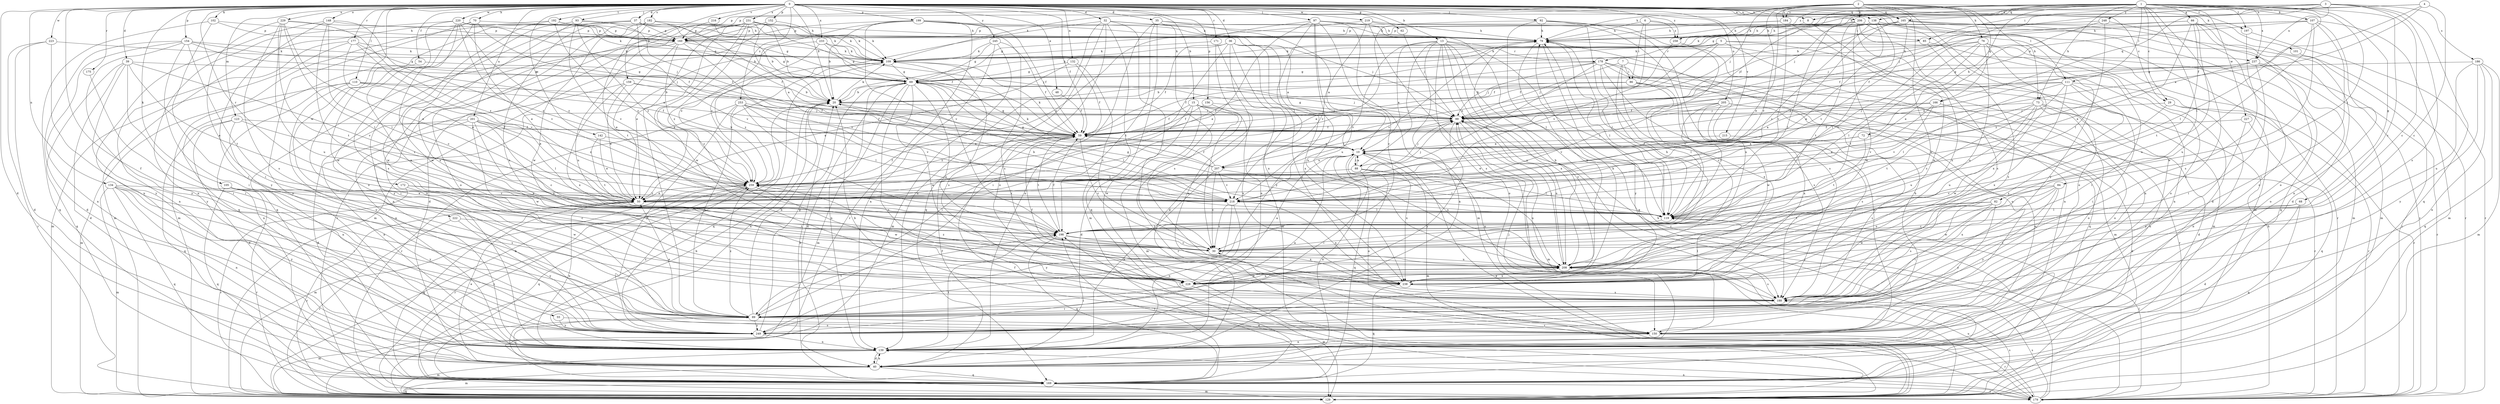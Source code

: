 strict digraph  {
0;
1;
2;
3;
4;
5;
6;
7;
8;
10;
13;
15;
20;
29;
30;
32;
35;
36;
37;
39;
40;
48;
50;
54;
55;
59;
62;
66;
68;
69;
70;
72;
73;
76;
79;
82;
84;
85;
86;
88;
89;
92;
93;
97;
99;
101;
102;
105;
107;
109;
110;
111;
119;
123;
129;
132;
134;
138;
139;
142;
148;
150;
152;
154;
156;
159;
160;
165;
166;
169;
171;
172;
175;
177;
178;
179;
182;
184;
186;
188;
192;
197;
198;
199;
201;
205;
206;
207;
208;
215;
216;
218;
219;
220;
222;
223;
227;
228;
229;
231;
233;
237;
238;
245;
248;
249;
253;
258;
259;
0 -> 8  [label=a];
0 -> 13  [label=b];
0 -> 15  [label=b];
0 -> 20  [label=b];
0 -> 29  [label=c];
0 -> 32  [label=d];
0 -> 35  [label=d];
0 -> 36  [label=d];
0 -> 37  [label=d];
0 -> 39  [label=d];
0 -> 40  [label=d];
0 -> 48  [label=e];
0 -> 54  [label=f];
0 -> 55  [label=f];
0 -> 59  [label=f];
0 -> 62  [label=g];
0 -> 70  [label=h];
0 -> 92  [label=j];
0 -> 93  [label=j];
0 -> 97  [label=j];
0 -> 101  [label=k];
0 -> 102  [label=k];
0 -> 105  [label=k];
0 -> 110  [label=l];
0 -> 111  [label=l];
0 -> 123  [label=m];
0 -> 129  [label=m];
0 -> 132  [label=n];
0 -> 134  [label=n];
0 -> 138  [label=n];
0 -> 142  [label=o];
0 -> 148  [label=o];
0 -> 152  [label=p];
0 -> 154  [label=p];
0 -> 156  [label=p];
0 -> 159  [label=p];
0 -> 165  [label=q];
0 -> 171  [label=r];
0 -> 172  [label=r];
0 -> 175  [label=r];
0 -> 177  [label=r];
0 -> 182  [label=s];
0 -> 192  [label=t];
0 -> 199  [label=u];
0 -> 201  [label=u];
0 -> 205  [label=u];
0 -> 206  [label=u];
0 -> 215  [label=v];
0 -> 216  [label=v];
0 -> 219  [label=w];
0 -> 220  [label=w];
0 -> 222  [label=w];
0 -> 223  [label=w];
0 -> 229  [label=x];
0 -> 231  [label=x];
0 -> 233  [label=x];
0 -> 245  [label=y];
0 -> 253  [label=z];
0 -> 258  [label=z];
1 -> 29  [label=c];
1 -> 30  [label=c];
1 -> 59  [label=f];
1 -> 66  [label=g];
1 -> 68  [label=g];
1 -> 69  [label=g];
1 -> 72  [label=h];
1 -> 73  [label=h];
1 -> 82  [label=i];
1 -> 84  [label=i];
1 -> 99  [label=j];
1 -> 107  [label=k];
1 -> 109  [label=k];
1 -> 111  [label=l];
1 -> 119  [label=l];
1 -> 160  [label=p];
1 -> 165  [label=q];
1 -> 184  [label=s];
1 -> 197  [label=t];
1 -> 227  [label=w];
1 -> 237  [label=x];
1 -> 248  [label=y];
1 -> 249  [label=y];
1 -> 258  [label=z];
2 -> 50  [label=e];
2 -> 73  [label=h];
2 -> 76  [label=h];
2 -> 79  [label=h];
2 -> 99  [label=j];
2 -> 109  [label=k];
2 -> 165  [label=q];
2 -> 166  [label=q];
2 -> 184  [label=s];
2 -> 197  [label=t];
2 -> 206  [label=u];
2 -> 218  [label=v];
2 -> 228  [label=w];
2 -> 249  [label=y];
3 -> 8  [label=a];
3 -> 20  [label=b];
3 -> 30  [label=c];
3 -> 85  [label=i];
3 -> 99  [label=j];
3 -> 160  [label=p];
3 -> 166  [label=q];
3 -> 169  [label=q];
3 -> 186  [label=s];
3 -> 188  [label=s];
3 -> 237  [label=x];
4 -> 10  [label=a];
4 -> 30  [label=c];
4 -> 59  [label=f];
4 -> 79  [label=h];
4 -> 138  [label=n];
5 -> 59  [label=f];
5 -> 109  [label=k];
5 -> 129  [label=m];
5 -> 139  [label=n];
5 -> 178  [label=r];
5 -> 207  [label=u];
5 -> 237  [label=x];
6 -> 79  [label=h];
6 -> 85  [label=i];
6 -> 86  [label=i];
6 -> 218  [label=v];
6 -> 258  [label=z];
7 -> 30  [label=c];
7 -> 86  [label=i];
7 -> 99  [label=j];
7 -> 119  [label=l];
7 -> 150  [label=o];
8 -> 79  [label=h];
8 -> 228  [label=w];
10 -> 88  [label=i];
10 -> 129  [label=m];
10 -> 169  [label=q];
10 -> 207  [label=u];
10 -> 208  [label=u];
10 -> 238  [label=x];
13 -> 10  [label=a];
13 -> 88  [label=i];
13 -> 119  [label=l];
13 -> 139  [label=n];
13 -> 150  [label=o];
13 -> 178  [label=r];
13 -> 179  [label=r];
13 -> 188  [label=s];
13 -> 208  [label=u];
13 -> 218  [label=v];
13 -> 238  [label=x];
15 -> 30  [label=c];
15 -> 40  [label=d];
15 -> 59  [label=f];
15 -> 89  [label=i];
15 -> 99  [label=j];
15 -> 179  [label=r];
15 -> 228  [label=w];
15 -> 238  [label=x];
20 -> 99  [label=j];
20 -> 109  [label=k];
20 -> 119  [label=l];
20 -> 139  [label=n];
29 -> 99  [label=j];
29 -> 139  [label=n];
29 -> 179  [label=r];
29 -> 208  [label=u];
30 -> 79  [label=h];
30 -> 208  [label=u];
32 -> 30  [label=c];
32 -> 79  [label=h];
32 -> 99  [label=j];
32 -> 129  [label=m];
32 -> 139  [label=n];
32 -> 150  [label=o];
32 -> 169  [label=q];
32 -> 259  [label=z];
35 -> 10  [label=a];
35 -> 79  [label=h];
35 -> 139  [label=n];
35 -> 169  [label=q];
35 -> 188  [label=s];
35 -> 198  [label=t];
36 -> 40  [label=d];
36 -> 59  [label=f];
36 -> 89  [label=i];
36 -> 109  [label=k];
36 -> 129  [label=m];
36 -> 188  [label=s];
36 -> 208  [label=u];
36 -> 238  [label=x];
37 -> 59  [label=f];
37 -> 69  [label=g];
37 -> 109  [label=k];
37 -> 150  [label=o];
37 -> 160  [label=p];
37 -> 169  [label=q];
37 -> 218  [label=v];
37 -> 238  [label=x];
39 -> 40  [label=d];
39 -> 50  [label=e];
39 -> 69  [label=g];
39 -> 89  [label=i];
39 -> 169  [label=q];
39 -> 218  [label=v];
39 -> 249  [label=y];
40 -> 10  [label=a];
40 -> 50  [label=e];
40 -> 59  [label=f];
40 -> 89  [label=i];
40 -> 129  [label=m];
40 -> 139  [label=n];
40 -> 169  [label=q];
48 -> 59  [label=f];
50 -> 119  [label=l];
50 -> 139  [label=n];
50 -> 169  [label=q];
50 -> 179  [label=r];
54 -> 69  [label=g];
54 -> 89  [label=i];
55 -> 150  [label=o];
55 -> 249  [label=y];
59 -> 10  [label=a];
59 -> 30  [label=c];
59 -> 69  [label=g];
59 -> 109  [label=k];
59 -> 198  [label=t];
59 -> 259  [label=z];
62 -> 99  [label=j];
66 -> 40  [label=d];
66 -> 50  [label=e];
66 -> 59  [label=f];
66 -> 150  [label=o];
66 -> 160  [label=p];
66 -> 179  [label=r];
66 -> 198  [label=t];
66 -> 208  [label=u];
68 -> 30  [label=c];
68 -> 40  [label=d];
68 -> 119  [label=l];
68 -> 169  [label=q];
69 -> 20  [label=b];
69 -> 40  [label=d];
69 -> 99  [label=j];
69 -> 129  [label=m];
69 -> 139  [label=n];
69 -> 150  [label=o];
69 -> 198  [label=t];
69 -> 208  [label=u];
69 -> 228  [label=w];
70 -> 50  [label=e];
70 -> 59  [label=f];
70 -> 129  [label=m];
70 -> 139  [label=n];
70 -> 160  [label=p];
70 -> 188  [label=s];
72 -> 10  [label=a];
72 -> 40  [label=d];
72 -> 50  [label=e];
72 -> 198  [label=t];
73 -> 40  [label=d];
73 -> 99  [label=j];
73 -> 139  [label=n];
73 -> 150  [label=o];
73 -> 198  [label=t];
73 -> 208  [label=u];
73 -> 218  [label=v];
73 -> 228  [label=w];
76 -> 89  [label=i];
76 -> 109  [label=k];
76 -> 119  [label=l];
76 -> 150  [label=o];
76 -> 198  [label=t];
76 -> 208  [label=u];
76 -> 218  [label=v];
76 -> 238  [label=x];
79 -> 109  [label=k];
79 -> 119  [label=l];
79 -> 208  [label=u];
79 -> 218  [label=v];
79 -> 249  [label=y];
82 -> 89  [label=i];
82 -> 119  [label=l];
82 -> 188  [label=s];
82 -> 198  [label=t];
82 -> 228  [label=w];
82 -> 249  [label=y];
84 -> 188  [label=s];
84 -> 208  [label=u];
84 -> 218  [label=v];
84 -> 228  [label=w];
84 -> 238  [label=x];
84 -> 249  [label=y];
85 -> 109  [label=k];
85 -> 139  [label=n];
85 -> 188  [label=s];
86 -> 20  [label=b];
86 -> 59  [label=f];
86 -> 119  [label=l];
86 -> 179  [label=r];
86 -> 228  [label=w];
88 -> 10  [label=a];
88 -> 89  [label=i];
88 -> 99  [label=j];
88 -> 119  [label=l];
88 -> 150  [label=o];
88 -> 208  [label=u];
88 -> 259  [label=z];
89 -> 20  [label=b];
89 -> 50  [label=e];
89 -> 129  [label=m];
89 -> 150  [label=o];
89 -> 198  [label=t];
89 -> 249  [label=y];
89 -> 259  [label=z];
92 -> 50  [label=e];
92 -> 79  [label=h];
92 -> 169  [label=q];
92 -> 179  [label=r];
92 -> 188  [label=s];
92 -> 208  [label=u];
93 -> 59  [label=f];
93 -> 79  [label=h];
93 -> 218  [label=v];
93 -> 228  [label=w];
93 -> 238  [label=x];
93 -> 259  [label=z];
97 -> 30  [label=c];
97 -> 50  [label=e];
97 -> 79  [label=h];
97 -> 119  [label=l];
97 -> 129  [label=m];
97 -> 139  [label=n];
97 -> 208  [label=u];
97 -> 249  [label=y];
97 -> 259  [label=z];
99 -> 59  [label=f];
99 -> 69  [label=g];
99 -> 129  [label=m];
99 -> 208  [label=u];
99 -> 249  [label=y];
101 -> 179  [label=r];
102 -> 79  [label=h];
102 -> 89  [label=i];
102 -> 160  [label=p];
102 -> 169  [label=q];
105 -> 30  [label=c];
105 -> 50  [label=e];
105 -> 169  [label=q];
105 -> 179  [label=r];
105 -> 249  [label=y];
107 -> 59  [label=f];
107 -> 79  [label=h];
107 -> 89  [label=i];
107 -> 99  [label=j];
107 -> 129  [label=m];
107 -> 139  [label=n];
107 -> 208  [label=u];
107 -> 228  [label=w];
109 -> 69  [label=g];
109 -> 169  [label=q];
109 -> 188  [label=s];
109 -> 259  [label=z];
110 -> 20  [label=b];
110 -> 50  [label=e];
110 -> 59  [label=f];
110 -> 129  [label=m];
110 -> 139  [label=n];
110 -> 249  [label=y];
111 -> 20  [label=b];
111 -> 30  [label=c];
111 -> 59  [label=f];
111 -> 89  [label=i];
111 -> 119  [label=l];
111 -> 179  [label=r];
111 -> 188  [label=s];
111 -> 238  [label=x];
119 -> 69  [label=g];
119 -> 198  [label=t];
123 -> 40  [label=d];
123 -> 59  [label=f];
123 -> 139  [label=n];
123 -> 169  [label=q];
123 -> 259  [label=z];
129 -> 10  [label=a];
129 -> 20  [label=b];
129 -> 169  [label=q];
129 -> 188  [label=s];
132 -> 30  [label=c];
132 -> 50  [label=e];
132 -> 59  [label=f];
132 -> 69  [label=g];
134 -> 89  [label=i];
134 -> 129  [label=m];
134 -> 139  [label=n];
134 -> 169  [label=q];
134 -> 188  [label=s];
134 -> 218  [label=v];
134 -> 249  [label=y];
138 -> 20  [label=b];
138 -> 40  [label=d];
138 -> 50  [label=e];
138 -> 79  [label=h];
138 -> 109  [label=k];
138 -> 119  [label=l];
138 -> 150  [label=o];
138 -> 218  [label=v];
139 -> 40  [label=d];
139 -> 99  [label=j];
139 -> 129  [label=m];
139 -> 198  [label=t];
142 -> 10  [label=a];
142 -> 50  [label=e];
142 -> 198  [label=t];
148 -> 30  [label=c];
148 -> 119  [label=l];
148 -> 139  [label=n];
148 -> 160  [label=p];
148 -> 249  [label=y];
148 -> 259  [label=z];
150 -> 20  [label=b];
150 -> 79  [label=h];
150 -> 99  [label=j];
150 -> 139  [label=n];
150 -> 179  [label=r];
150 -> 198  [label=t];
152 -> 109  [label=k];
152 -> 129  [label=m];
152 -> 160  [label=p];
154 -> 10  [label=a];
154 -> 40  [label=d];
154 -> 89  [label=i];
154 -> 99  [label=j];
154 -> 109  [label=k];
154 -> 139  [label=n];
154 -> 198  [label=t];
154 -> 249  [label=y];
156 -> 59  [label=f];
156 -> 99  [label=j];
156 -> 129  [label=m];
159 -> 20  [label=b];
159 -> 50  [label=e];
159 -> 59  [label=f];
159 -> 139  [label=n];
159 -> 238  [label=x];
160 -> 50  [label=e];
160 -> 69  [label=g];
160 -> 109  [label=k];
160 -> 208  [label=u];
160 -> 218  [label=v];
160 -> 249  [label=y];
160 -> 259  [label=z];
165 -> 79  [label=h];
165 -> 99  [label=j];
165 -> 129  [label=m];
165 -> 169  [label=q];
165 -> 179  [label=r];
165 -> 218  [label=v];
165 -> 259  [label=z];
166 -> 10  [label=a];
166 -> 50  [label=e];
166 -> 99  [label=j];
166 -> 150  [label=o];
166 -> 218  [label=v];
169 -> 20  [label=b];
169 -> 79  [label=h];
169 -> 129  [label=m];
169 -> 179  [label=r];
169 -> 198  [label=t];
169 -> 259  [label=z];
171 -> 109  [label=k];
171 -> 150  [label=o];
171 -> 238  [label=x];
172 -> 50  [label=e];
172 -> 179  [label=r];
172 -> 218  [label=v];
172 -> 228  [label=w];
175 -> 89  [label=i];
177 -> 50  [label=e];
177 -> 69  [label=g];
177 -> 109  [label=k];
177 -> 129  [label=m];
177 -> 139  [label=n];
177 -> 218  [label=v];
178 -> 59  [label=f];
178 -> 69  [label=g];
178 -> 99  [label=j];
178 -> 129  [label=m];
178 -> 139  [label=n];
178 -> 169  [label=q];
178 -> 188  [label=s];
178 -> 238  [label=x];
178 -> 259  [label=z];
179 -> 20  [label=b];
179 -> 30  [label=c];
179 -> 59  [label=f];
179 -> 79  [label=h];
179 -> 99  [label=j];
179 -> 119  [label=l];
179 -> 139  [label=n];
179 -> 188  [label=s];
179 -> 208  [label=u];
182 -> 20  [label=b];
182 -> 79  [label=h];
182 -> 109  [label=k];
182 -> 150  [label=o];
182 -> 169  [label=q];
182 -> 198  [label=t];
182 -> 228  [label=w];
184 -> 79  [label=h];
184 -> 139  [label=n];
184 -> 160  [label=p];
184 -> 218  [label=v];
186 -> 69  [label=g];
186 -> 129  [label=m];
186 -> 139  [label=n];
186 -> 169  [label=q];
186 -> 208  [label=u];
186 -> 249  [label=y];
188 -> 10  [label=a];
188 -> 89  [label=i];
192 -> 69  [label=g];
192 -> 129  [label=m];
192 -> 160  [label=p];
192 -> 228  [label=w];
192 -> 259  [label=z];
197 -> 179  [label=r];
197 -> 188  [label=s];
198 -> 30  [label=c];
198 -> 59  [label=f];
198 -> 169  [label=q];
198 -> 238  [label=x];
199 -> 10  [label=a];
199 -> 20  [label=b];
199 -> 59  [label=f];
199 -> 79  [label=h];
199 -> 160  [label=p];
199 -> 179  [label=r];
199 -> 188  [label=s];
199 -> 218  [label=v];
199 -> 259  [label=z];
201 -> 30  [label=c];
201 -> 40  [label=d];
201 -> 59  [label=f];
201 -> 119  [label=l];
201 -> 139  [label=n];
201 -> 208  [label=u];
201 -> 228  [label=w];
201 -> 259  [label=z];
205 -> 99  [label=j];
205 -> 119  [label=l];
205 -> 139  [label=n];
205 -> 179  [label=r];
205 -> 188  [label=s];
205 -> 218  [label=v];
205 -> 238  [label=x];
206 -> 79  [label=h];
206 -> 119  [label=l];
206 -> 129  [label=m];
206 -> 188  [label=s];
206 -> 198  [label=t];
206 -> 228  [label=w];
206 -> 238  [label=x];
207 -> 30  [label=c];
207 -> 59  [label=f];
207 -> 69  [label=g];
207 -> 99  [label=j];
207 -> 109  [label=k];
207 -> 119  [label=l];
207 -> 139  [label=n];
207 -> 218  [label=v];
208 -> 79  [label=h];
208 -> 99  [label=j];
208 -> 188  [label=s];
208 -> 228  [label=w];
208 -> 238  [label=x];
215 -> 10  [label=a];
215 -> 188  [label=s];
216 -> 20  [label=b];
216 -> 160  [label=p];
218 -> 20  [label=b];
218 -> 30  [label=c];
218 -> 139  [label=n];
218 -> 238  [label=x];
218 -> 249  [label=y];
219 -> 69  [label=g];
219 -> 79  [label=h];
219 -> 119  [label=l];
219 -> 188  [label=s];
219 -> 218  [label=v];
220 -> 30  [label=c];
220 -> 99  [label=j];
220 -> 109  [label=k];
220 -> 139  [label=n];
220 -> 160  [label=p];
220 -> 218  [label=v];
220 -> 228  [label=w];
220 -> 238  [label=x];
220 -> 259  [label=z];
222 -> 179  [label=r];
222 -> 198  [label=t];
222 -> 249  [label=y];
223 -> 40  [label=d];
223 -> 109  [label=k];
223 -> 179  [label=r];
223 -> 249  [label=y];
227 -> 59  [label=f];
227 -> 169  [label=q];
227 -> 249  [label=y];
228 -> 10  [label=a];
228 -> 89  [label=i];
228 -> 129  [label=m];
228 -> 208  [label=u];
228 -> 259  [label=z];
229 -> 50  [label=e];
229 -> 89  [label=i];
229 -> 119  [label=l];
229 -> 160  [label=p];
229 -> 188  [label=s];
229 -> 198  [label=t];
229 -> 208  [label=u];
229 -> 259  [label=z];
231 -> 10  [label=a];
231 -> 20  [label=b];
231 -> 30  [label=c];
231 -> 40  [label=d];
231 -> 50  [label=e];
231 -> 59  [label=f];
231 -> 79  [label=h];
231 -> 89  [label=i];
231 -> 109  [label=k];
231 -> 139  [label=n];
231 -> 179  [label=r];
231 -> 228  [label=w];
233 -> 50  [label=e];
233 -> 69  [label=g];
233 -> 99  [label=j];
233 -> 109  [label=k];
233 -> 139  [label=n];
237 -> 10  [label=a];
237 -> 69  [label=g];
237 -> 89  [label=i];
237 -> 150  [label=o];
237 -> 179  [label=r];
237 -> 259  [label=z];
238 -> 59  [label=f];
238 -> 79  [label=h];
238 -> 119  [label=l];
238 -> 169  [label=q];
238 -> 188  [label=s];
245 -> 59  [label=f];
245 -> 69  [label=g];
245 -> 109  [label=k];
245 -> 129  [label=m];
245 -> 139  [label=n];
248 -> 50  [label=e];
248 -> 119  [label=l];
248 -> 150  [label=o];
248 -> 160  [label=p];
249 -> 10  [label=a];
249 -> 69  [label=g];
249 -> 139  [label=n];
249 -> 259  [label=z];
253 -> 59  [label=f];
253 -> 89  [label=i];
253 -> 99  [label=j];
253 -> 119  [label=l];
253 -> 179  [label=r];
253 -> 198  [label=t];
253 -> 218  [label=v];
253 -> 249  [label=y];
258 -> 59  [label=f];
258 -> 198  [label=t];
259 -> 50  [label=e];
259 -> 59  [label=f];
259 -> 99  [label=j];
259 -> 109  [label=k];
259 -> 129  [label=m];
259 -> 169  [label=q];
259 -> 179  [label=r];
259 -> 218  [label=v];
259 -> 228  [label=w];
}
